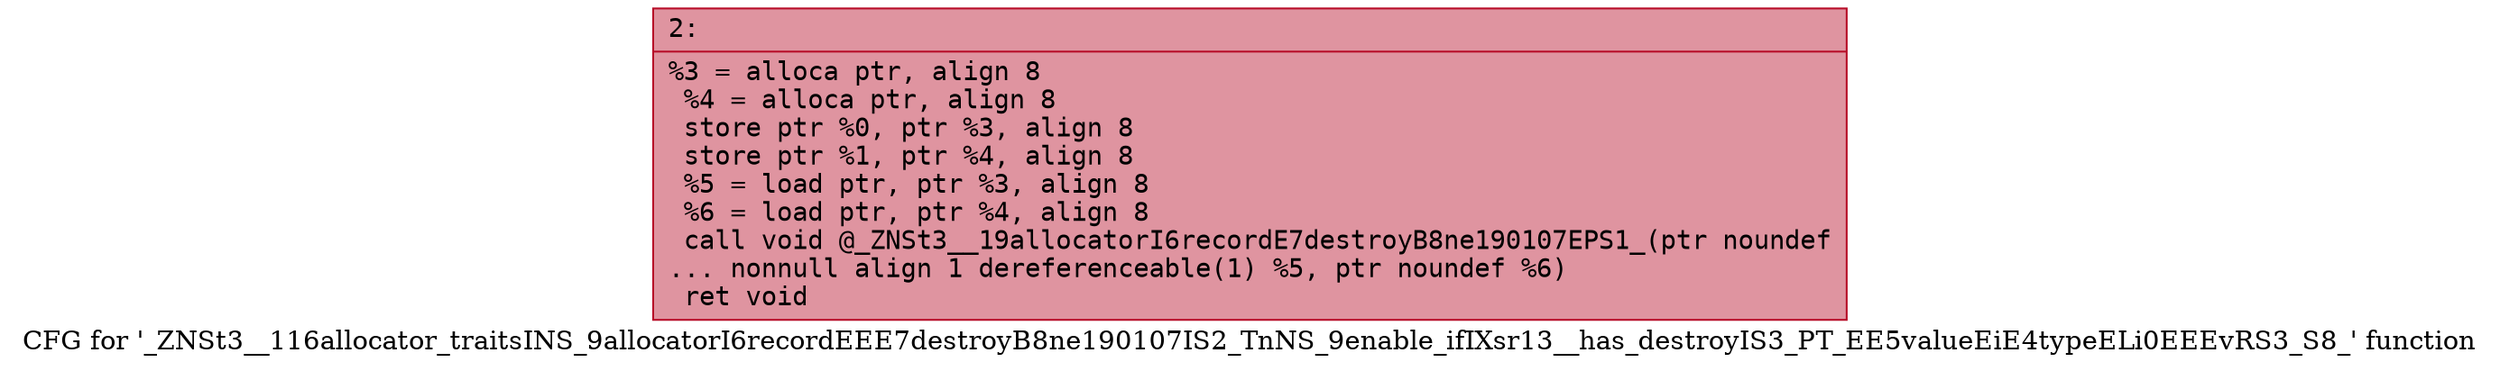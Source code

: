 digraph "CFG for '_ZNSt3__116allocator_traitsINS_9allocatorI6recordEEE7destroyB8ne190107IS2_TnNS_9enable_ifIXsr13__has_destroyIS3_PT_EE5valueEiE4typeELi0EEEvRS3_S8_' function" {
	label="CFG for '_ZNSt3__116allocator_traitsINS_9allocatorI6recordEEE7destroyB8ne190107IS2_TnNS_9enable_ifIXsr13__has_destroyIS3_PT_EE5valueEiE4typeELi0EEEvRS3_S8_' function";

	Node0x60000177f200 [shape=record,color="#b70d28ff", style=filled, fillcolor="#b70d2870" fontname="Courier",label="{2:\l|  %3 = alloca ptr, align 8\l  %4 = alloca ptr, align 8\l  store ptr %0, ptr %3, align 8\l  store ptr %1, ptr %4, align 8\l  %5 = load ptr, ptr %3, align 8\l  %6 = load ptr, ptr %4, align 8\l  call void @_ZNSt3__19allocatorI6recordE7destroyB8ne190107EPS1_(ptr noundef\l... nonnull align 1 dereferenceable(1) %5, ptr noundef %6)\l  ret void\l}"];
}
